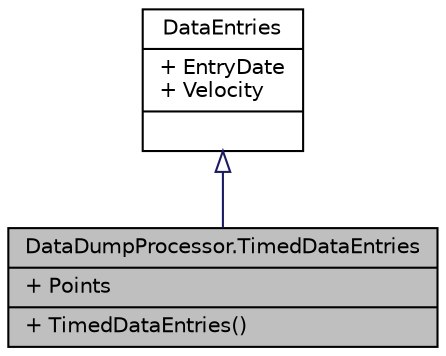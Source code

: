digraph G
{
  edge [fontname="Helvetica",fontsize="10",labelfontname="Helvetica",labelfontsize="10"];
  node [fontname="Helvetica",fontsize="10",shape=record];
  Node1 [label="{DataDumpProcessor.TimedDataEntries\n|+ Points\l|+ TimedDataEntries()\l}",height=0.2,width=0.4,color="black", fillcolor="grey75", style="filled" fontcolor="black"];
  Node2 -> Node1 [dir="back",color="midnightblue",fontsize="10",style="solid",arrowtail="onormal",fontname="Helvetica"];
  Node2 [label="{DataEntries\n|+ EntryDate\l+ Velocity\l|}",height=0.2,width=0.4,color="black", fillcolor="white", style="filled",URL="$class_data_dump_processor_1_1_data_entries.html"];
}
